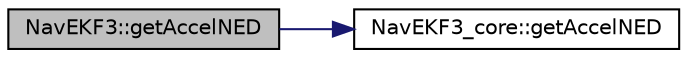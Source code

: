 digraph "NavEKF3::getAccelNED"
{
 // INTERACTIVE_SVG=YES
  edge [fontname="Helvetica",fontsize="10",labelfontname="Helvetica",labelfontsize="10"];
  node [fontname="Helvetica",fontsize="10",shape=record];
  rankdir="LR";
  Node1 [label="NavEKF3::getAccelNED",height=0.2,width=0.4,color="black", fillcolor="grey75", style="filled", fontcolor="black"];
  Node1 -> Node2 [color="midnightblue",fontsize="10",style="solid",fontname="Helvetica"];
  Node2 [label="NavEKF3_core::getAccelNED",height=0.2,width=0.4,color="black", fillcolor="white", style="filled",URL="$classNavEKF3__core.html#a7c0eb0ca8bf939b96812ee5a2c7c0832"];
}
